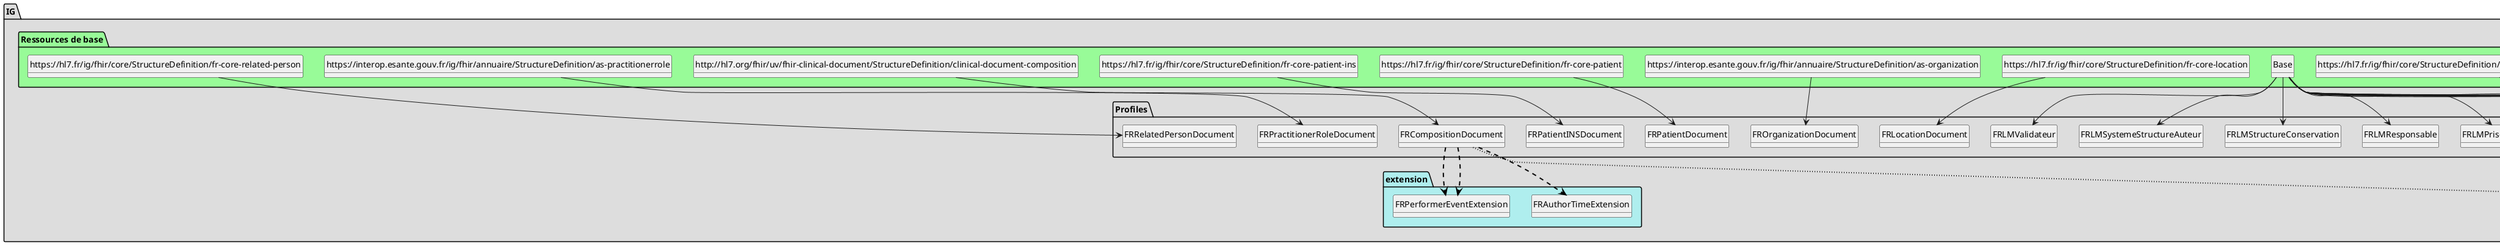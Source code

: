 @startuml
set namespaceSeparator ?
hide circle
hide class fields

package IG #DDDDDD{

     package Profiles #DDDDDD{

        class FRBundleDocument{

             Bundle.identifier => [1..None]
             Bundle.type => [None..None]
             Bundle.timestamp => [1..None]
             Bundle.entry => [7..None]
             Bundle.entry.fullUrl => [1..None]
             Bundle.entry:composition => [1..1]
             Bundle.entry:composition.resource => [None..None]
             Bundle.entry:patient => [1..1]
             Bundle.entry:patient.resource => [None..None]
             Bundle.entry:practitionerRole => [1..*]
             Bundle.entry:practitionerRole.resource => [None..None]
             Bundle.entry:practitioner => [1..*]
             Bundle.entry:practitioner.resource => [None..None]
             Bundle.entry:organization => [1..*]
             Bundle.entry:organization.resource => [None..None]
             Bundle.entry:device => [0..1]
             Bundle.entry:device.resource => [None..None]
             Bundle.entry:encounter => [1..*]
             Bundle.entry:encounter.resource => [None..None]
             Bundle.entry:location => [1..*]
             Bundle.entry:location.resource => [None..None]
             Bundle.entry:relatedPerson => [0..*]
             Bundle.entry:relatedPerson.resource => [None..None]
        } 

        class FRCDAAssignedAuthor{

             AssignedAuthor => [None..None]
             AssignedAuthor.nullFlavor => [None..0]
             AssignedAuthor.typeId.nullFlavor => [None..0]
             AssignedAuthor.typeId.assigningAuthorityName => [None..0]
             AssignedAuthor.typeId.displayable => [None..0]
             AssignedAuthor.id => [None..None]
             AssignedAuthor.id.nullFlavor => [None..0]
             AssignedAuthor.id.assigningAuthorityName => [None..0]
             AssignedAuthor.id.displayable => [None..0]
             AssignedAuthor.id.root => [1..None]
             AssignedAuthor.id.extension => [1..None]
             AssignedAuthor.sdtcIdentifiedBy => [None..0]
             AssignedAuthor.code => [None..None]
             AssignedAuthor.addr => [None..None]
             AssignedAuthor.telecom => [None..None]
             AssignedAuthor.assignedPerson => [None..None]
             AssignedAuthor.assignedAuthoringDevice => [None..None]
             AssignedAuthor.representedOrganization => [None..None]
        } 

        class FRCDAAssignedCustodian{

             AssignedCustodian => [None..None]
             AssignedCustodian.typeId.nullFlavor => [None..0]
             AssignedCustodian.typeId.assigningAuthorityName => [None..0]
             AssignedCustodian.typeId.displayable => [None..0]
             AssignedCustodian.representedCustodianOrganization => [None..None]
        } 

        class FRCDAAssignedEntity{

             AssignedEntity => [None..None]
             AssignedEntity.nullFlavor => [None..0]
             AssignedEntity.typeId.nullFlavor => [None..0]
             AssignedEntity.typeId.assigningAuthorityName => [None..0]
             AssignedEntity.typeId.displayable => [None..0]
             AssignedEntity.id => [None..1]
             AssignedEntity.id.nullFlavor => [None..0]
             AssignedEntity.id.assigningAuthorityName => [None..0]
             AssignedEntity.id.displayable => [None..0]
             AssignedEntity.id.root => [1..None]
             AssignedEntity.id.extension => [1..None]
             AssignedEntity.sdtcIdentifiedBy => [None..0]
             AssignedEntity.code => [None..None]
             AssignedEntity.code.nullFlavor => [None..0]
             AssignedEntity.code.codeSystemVersion => [None..0]
             AssignedEntity.code.sdtcValueSet => [None..0]
             AssignedEntity.code.sdtcValueSetVersion => [None..0]
             AssignedEntity.addr => [None..None]
             AssignedEntity.telecom => [None..None]
             AssignedEntity.assignedPerson => [None..None]
             AssignedEntity.representedOrganization => [None..None]
             AssignedEntity.sdtcPatient => [None..0]
        } 

        class FRCDAAssignedPerson{

             Person => [None..None]
             Person.nullFlavor => [None..0]
             Person.typeId.nullFlavor => [None..0]
             Person.typeId.assigningAuthorityName => [None..0]
             Person.typeId.displayable => [None..0]
             Person.determinerCode => [None..0]
             Person.name => [1..1]
             Person.sdtcDesc => [None..0]
             Person.sdtcAsPatientRelationship => [None..0]
        } 

        class FRCDAAssociatedEntity{

             AssociatedEntity => [None..None]
             AssociatedEntity.nullFlavor => [None..0]
             AssociatedEntity.typeId.nullFlavor => [None..0]
             AssociatedEntity.typeId.assigningAuthorityName => [None..0]
             AssociatedEntity.typeId.displayable => [None..0]
             AssociatedEntity.classCode => [None..None]
             AssociatedEntity.id => [None..None]
             AssociatedEntity.id.root => [None..None]
             AssociatedEntity.id.extension => [None..None]
             AssociatedEntity.sdtcIdentifiedBy => [None..0]
             AssociatedEntity.code => [None..None]
             AssociatedEntity.addr => [None..None]
             AssociatedEntity.telecom => [None..None]
             AssociatedEntity.associatedPerson => [None..None]
             AssociatedEntity.scopingOrganization => [None..None]
        } 

        class FRCDAAuthenticator{

             Authenticator => [None..None]
             Authenticator.nullFlavor => [None..0]
             Authenticator.typeId.nullFlavor => [None..0]
             Authenticator.typeId.assigningAuthorityName => [None..0]
             Authenticator.typeId.displayable => [None..0]
             Authenticator.time => [None..None]
             Authenticator.time.value => [None..None]
             Authenticator.signatureCode => [None..None]
             Authenticator.signatureCode.sdtcValueSet => [None..0]
             Authenticator.signatureCode.sdtcValueSetVersion => [None..0]
             Authenticator.sdtcSignatureText => [None..0]
             Authenticator.assignedEntity => [None..None]
        } 

        class FRCDAAuthor{

             Author => [None..None]
             Author.nullFlavor => [None..0]
             Author.typeId.nullFlavor => [None..0]
             Author.typeId.assigningAuthorityName => [None..0]
             Author.typeId.displayable => [None..0]
             Author.functionCode => [None..None]
             Author.functionCode.nullFlavor => [None..0]
             Author.functionCode.code => [1..None]
             Author.functionCode.codeSystem => [1..None]
             Author.functionCode.codeSystemVersion => [None..0]
             Author.functionCode.sdtcValueSet => [None..0]
             Author.functionCode.sdtcValueSetVersion => [None..0]
             Author.functionCode.originalText => [None..None]
             Author.time => [None..None]
             Author.time.value => [1..None]
             Author.assignedAuthor => [None..None]
        } 

        class FRCDAAuthoringDevice{

             AuthoringDevice.typeId.nullFlavor => [None..0]
             AuthoringDevice.typeId.assigningAuthorityName => [None..0]
             AuthoringDevice.typeId.displayable => [None..0]
             AuthoringDevice.determinerCode => [None..0]
             AuthoringDevice.manufacturerModelName => [1..None]
             AuthoringDevice.softwareName => [1..None]
        } 

        class FRCDAAuthorization{

             Authorization => [None..None]
             Authorization.typeId.nullFlavor => [None..0]
             Authorization.typeId.assigningAuthorityName => [None..0]
             Authorization.typeId.displayable => [None..0]
             Authorization.consent => [None..None]
             Authorization.consent.id => [None..None]
             Authorization.consent.code => [1..None]
             Authorization.consent.statusCode.code => [None..None]
             Authorization.consent.statusCode.sdtcValueSet => [None..0]
             Authorization.consent.statusCode.sdtcValueSetVersion => [None..0]
        } 

        class FRCDAClinicalDocument{

             ClinicalDocument => [None..None]
             ClinicalDocument.realmCode => [1..1]
             ClinicalDocument.typeId => [1..None]
             ClinicalDocument.templateId => [3..None]
             ClinicalDocument.id => [None..None]
             ClinicalDocument.code => [None..None]
             ClinicalDocument.title => [1..None]
             ClinicalDocument.effectiveTime => [None..None]
             ClinicalDocument.confidentialityCode => [None..None]
             ClinicalDocument.languageCode => [1..None]
             ClinicalDocument.setId => [1..None]
             ClinicalDocument.versionNumber => [1..None]
             ClinicalDocument.copyTime => [None..0]
             ClinicalDocument.recordTarget => [None..1]
             ClinicalDocument.author => [None..None]
             ClinicalDocument.dataEnterer => [None..None]
             ClinicalDocument.informant => [None..None]
             ClinicalDocument.custodian => [None..None]
             ClinicalDocument.informationRecipient => [None..None]
             ClinicalDocument.legalAuthenticator => [1..None]
             ClinicalDocument.authenticator => [None..None]
             ClinicalDocument.participant => [None..None]
             ClinicalDocument.inFulfillmentOf => [None..None]
             ClinicalDocument.documentationOf => [1..None]
             ClinicalDocument.relatedDocument => [None..1]
             ClinicalDocument.authorization => [None..None]
             ClinicalDocument.componentOf => [1..None]
        } 

        class FRCDAComponentOf{

             ComponentOf => [None..None]
             ComponentOf.nullFlavor => [None..0]
             ComponentOf.typeId.nullFlavor => [None..0]
             ComponentOf.typeId.assigningAuthorityName => [None..0]
             ComponentOf.typeId.displayable => [None..0]
             ComponentOf.encompassingEncounter => [None..None]
        } 

        class FRCDACustodian{

             Custodian.nullFlavor => [None..0]
             Custodian.typeId.nullFlavor => [None..0]
             Custodian.typeId.assigningAuthorityName => [None..0]
             Custodian.typeId.displayable => [None..0]
             Custodian.assignedCustodian => [None..None]
        } 

        class FRCDADataEnterer{

             DataEnterer.nullFlavor => [None..0]
             DataEnterer.typeId.nullFlavor => [None..0]
             DataEnterer.typeId.assigningAuthorityName => [None..0]
             DataEnterer.typeId.displayable => [None..0]
             DataEnterer.contextControlCode => [None..0]
             DataEnterer.time => [1..None]
             DataEnterer.time.value => [None..None]
             DataEnterer.assignedEntity => [None..None]
        } 

        class FRCDADocumentationOf{

             DocumentationOf.nullFlavor => [None..0]
             DocumentationOf.typeId.nullFlavor => [None..0]
             DocumentationOf.typeId.assigningAuthorityName => [None..0]
             DocumentationOf.typeId.displayable => [None..0]
             DocumentationOf.serviceEvent => [None..None]
        } 

        class FRCDAEncompassingEncounter{

             EncompassingEncounter.typeId.nullFlavor => [None..0]
             EncompassingEncounter.typeId.assigningAuthorityName => [None..0]
             EncompassingEncounter.typeId.displayable => [None..0]
             EncompassingEncounter.id => [None..None]
             EncompassingEncounter.code => [None..None]
             EncompassingEncounter.code.nullFlavor => [None..0]
             EncompassingEncounter.code.codeSystem => [1..None]
             EncompassingEncounter.code.codeSystemVersion => [None..0]
             EncompassingEncounter.code.displayName => [1..None]
             EncompassingEncounter.code.sdtcValueSet => [None..0]
             EncompassingEncounter.code.sdtcValueSetVersion => [None..0]
             EncompassingEncounter.effectiveTime => [None..None]
             EncompassingEncounter.sdtcAdmissionReferralSourceCode => [None..0]
             EncompassingEncounter.dischargeDispositionCode => [None..None]
             EncompassingEncounter.responsibleParty => [None..None]
             EncompassingEncounter.responsibleParty.nullFlavor => [None..0]
             EncompassingEncounter.responsibleParty.typeId.nullFlavor => [None..0]
             EncompassingEncounter.responsibleParty.typeId.assigningAuthorityName => [None..0]
             EncompassingEncounter.responsibleParty.typeId.displayable => [None..0]
             EncompassingEncounter.encounterParticipant => [None..None]
             EncompassingEncounter.location => [1..None]
             EncompassingEncounter.location.nullFlavor => [None..0]
             EncompassingEncounter.location.typeId.nullFlavor => [None..0]
             EncompassingEncounter.location.typeId.assigningAuthorityName => [None..0]
             EncompassingEncounter.location.typeId.displayable => [None..0]
             EncompassingEncounter.location.typeCode => [None..0]
             EncompassingEncounter.location.healthCareFacility => [None..None]
        } 

        class FRCDAEncounterParticipant{

             EncounterParticipant.typeId.nullFlavor => [None..0]
             EncounterParticipant.typeId.assigningAuthorityName => [None..0]
             EncounterParticipant.typeId.displayable => [None..0]
             EncounterParticipant.typeCode => [None..None]
             EncounterParticipant.time => [None..None]
             EncounterParticipant.assignedEntity => [1..None]
        } 

        class FRCDAHealthCareFacility{

             HealthCareFacility.nullFlavor => [None..0]
             HealthCareFacility.typeId.nullFlavor => [None..0]
             HealthCareFacility.typeId.assigningAuthorityName => [None..0]
             HealthCareFacility.typeId.displayable => [None..0]
             HealthCareFacility.id => [None..0]
             HealthCareFacility.sdtcIdentifiedBy => [None..0]
             HealthCareFacility.code => [1..None]
             HealthCareFacility.code.nullFlavor => [None..0]
             HealthCareFacility.code.code => [1..None]
             HealthCareFacility.code.codeSystem => [1..None]
             HealthCareFacility.code.codeSystemVersion => [None..0]
             HealthCareFacility.code.displayName => [1..None]
             HealthCareFacility.code.sdtcValueSet => [None..0]
             HealthCareFacility.code.sdtcValueSetVersion => [None..0]
             HealthCareFacility.code.translation => [None..1]
             HealthCareFacility.code.translation.nullFlavor => [None..0]
             HealthCareFacility.code.translation.code => [1..None]
             HealthCareFacility.code.translation.codeSystem => [1..None]
             HealthCareFacility.code.translation.codeSystemVersion => [None..0]
             HealthCareFacility.code.translation.displayName => [1..None]
             HealthCareFacility.code.translation.sdtcValueSet => [None..0]
             HealthCareFacility.code.translation.sdtcValueSetVersion => [None..0]
             HealthCareFacility.location => [None..None]
        } 

        class FRCDAInFulfillmentOf{

             InFulfillmentOf.typeId.nullFlavor => [None..0]
             InFulfillmentOf.typeId.assigningAuthorityName => [None..0]
             InFulfillmentOf.typeId.displayable => [None..0]
             InFulfillmentOf.order => [None..None]
        } 

        class FRCDAInformant{

             Informant.nullFlavor => [None..0]
             Informant.typeId.nullFlavor => [None..0]
             Informant.typeId.assigningAuthorityName => [None..0]
             Informant.typeId.displayable => [None..0]
             Informant.contextControlCode => [None..0]
             Informant.assignedEntity => [None..None]
             Informant.relatedEntity => [None..None]
        } 

        class FRCDAInformationRecipient{

             InformationRecipient.nullFlavor => [None..0]
             InformationRecipient.typeId.nullFlavor => [None..0]
             InformationRecipient.typeId.assigningAuthorityName => [None..0]
             InformationRecipient.typeId.displayable => [None..0]
             InformationRecipient.intendedRecipient => [None..None]
        } 

        class FRCDAIntendedRecipient{

             IntendedRecipient.typeId.nullFlavor => [None..0]
             IntendedRecipient.typeId.assigningAuthorityName => [None..0]
             IntendedRecipient.typeId.displayable => [None..0]
             IntendedRecipient.id => [None..None]
             IntendedRecipient.id.assigningAuthorityName => [None..0]
             IntendedRecipient.id.displayable => [None..0]
             IntendedRecipient.id.root => [1..None]
             IntendedRecipient.id.extension => [1..None]
             IntendedRecipient.addr => [None..None]
             IntendedRecipient.telecom => [None..None]
             IntendedRecipient.informationRecipient => [None..None]
             IntendedRecipient.receivedOrganization => [None..None]
             IntendedRecipient.receivedOrganization.id.assigningAuthorityName => [None..0]
             IntendedRecipient.receivedOrganization.id.displayable => [None..0]
             IntendedRecipient.receivedOrganization.id.root => [None..None]
        } 

        class FRCDALegalAuthenticator{

             LegalAuthenticator.nullFlavor => [None..0]
             LegalAuthenticator.typeId.nullFlavor => [None..0]
             LegalAuthenticator.typeId.assigningAuthorityName => [None..0]
             LegalAuthenticator.typeId.displayable => [None..0]
             LegalAuthenticator.contextControlCode => [None..0]
             LegalAuthenticator.time => [None..None]
             LegalAuthenticator.time.value => [None..None]
             LegalAuthenticator.signatureCode => [None..None]
             LegalAuthenticator.signatureCode.sdtcValueSet => [None..0]
             LegalAuthenticator.signatureCode.sdtcValueSetVersion => [None..0]
             LegalAuthenticator.sdtcSignatureText => [None..0]
             LegalAuthenticator.assignedEntity => [None..None]
             LegalAuthenticator.assignedEntity.code => [None..None]
        } 

        class FRCDAName{

             PN.nullFlavor => [None..0]
             PN.use => [None..0]
             PN.item.delimiter => [None..0]
             PN.item.family => [None..None]
             PN.item.given => [None..1]
             PN.item.prefix => [None..1]
             PN.item.suffix => [None..1]
             PN.item.xmlText => [None..0]
             PN.validTime => [None..0]
        } 

        class FRCDAOrder{

             Order.nullFlavor => [None..0]
             Order.typeId.nullFlavor => [None..0]
             Order.typeId.assigningAuthorityName => [None..0]
             Order.typeId.displayable => [None..0]
             Order.id => [None..None]
             Order.id.nullFlavor => [None..0]
             Order.id.assigningAuthorityName => [None..0]
             Order.id.displayable => [None..0]
             Order.id.root => [1..None]
             Order.id.extension => [None..None]
             Order.code => [None..0]
             Order.priorityCode => [None..0]
        } 

        class FRCDAParentDocument{

             ParentDocument.nullFlavor => [None..0]
             ParentDocument.id => [None..1]
             ParentDocument.id.nullFlavor => [None..0]
             ParentDocument.id.assigningAuthorityName => [None..0]
             ParentDocument.id.displayable => [None..0]
             ParentDocument.id.root => [1..None]
             ParentDocument.id.extension => [None..None]
        } 

        class FRCDAParticipant{

             Participant1.typeId.nullFlavor => [None..0]
             Participant1.typeId.assigningAuthorityName => [None..0]
             Participant1.typeId.displayable => [None..0]
             Participant1.typeCode => [None..None]
             Participant1.contextControlCode => [None..0]
             Participant1.functionCode => [None..None]
             Participant1.functionCode.nullFlavor => [None..0]
             Participant1.functionCode.code => [1..None]
             Participant1.functionCode.codeSystem => [1..None]
             Participant1.functionCode.codeSystemVersion => [None..0]
             Participant1.functionCode.sdtcValueSet => [None..0]
             Participant1.functionCode.sdtcValueSetVersion => [None..0]
             Participant1.functionCode.originalText => [None..None]
             Participant1.time => [1..None]
             Participant1.time.operator => [None..0]
             Participant1.time.low => [None..None]
             Participant1.time.center => [None..0]
             Participant1.time.width => [None..0]
             Participant1.time.high => [None..None]
             Participant1.associatedEntity => [None..None]
        } 

        class FRCDAPatientRole{

             PatientRole.nullFlavor => [None..0]
             PatientRole.realmCode => [None..0]
             PatientRole.typeId => [None..0]
             PatientRole.templateId => [None..0]
             PatientRole.id => [None..None]
             PatientRole.id.nullFlavor => [None..0]
             PatientRole.id.assigningAuthorityName => [None..0]
             PatientRole.id.displayable => [None..0]
             PatientRole.id.root => [1..None]
             PatientRole.id.extension => [None..None]
             PatientRole.sdtcIdentifiedBy => [None..0]
             PatientRole.addr => [None..None]
             PatientRole.telecom => [None..None]
             PatientRole.patient => [1..None]
             PatientRole.providerOrganization => [None..0]
        } 

        class FRCDAPatient{

             Patient.nullFlavor => [None..0]
             Patient.typeId.nullFlavor => [None..0]
             Patient.typeId.assigningAuthorityName => [None..0]
             Patient.typeId.displayable => [None..0]
             Patient.determinerCode => [None..0]
             Patient.name => [1..1]
             Patient.name.nullFlavor => [None..0]
             Patient.administrativeGenderCode => [1..None]
             Patient.birthTime => [1..None]
             Patient.sdtcDeceasedInd => [None..None]
             Patient.sdtcDeceasedTime => [None..None]
             Patient.sdtcMultipleBirthInd => [None..None]
             Patient.sdtcMultipleBirthOrderNumber => [None..None]
             Patient.maritalStatusCode => [None..0]
             Patient.religiousAffiliationCode => [None..0]
             Patient.raceCode => [None..0]
             Patient.sdtcRaceCode => [None..0]
             Patient.ethnicGroupCode => [None..0]
             Patient.sdtcEthnicGroupCode => [None..0]
             Patient.guardian => [None..None]
             Patient.birthplace => [None..None]
             Patient.languageCommunication => [None..0]
        } 

        class FRCDAPerformer{

             Performer1.typeId.nullFlavor => [None..0]
             Performer1.typeId.assigningAuthorityName => [None..0]
             Performer1.typeId.displayable => [None..0]
             Performer1.typeCode => [None..None]
             Performer1.functionCode => [None..None]
             Performer1.time => [None..None]
             Performer1.assignedEntity => [None..None]
             Performer1.assignedEntity.code => [None..None]
        } 

        class FRCDARecordTarget{

             RecordTarget.nullFlavor => [None..0]
             RecordTarget.typeId.nullFlavor => [None..0]
             RecordTarget.typeId.assigningAuthorityName => [None..0]
             RecordTarget.typeId.displayable => [None..0]
             RecordTarget.contextControlCode => [None..0]
             RecordTarget.patientRole => [None..None]
        } 

        class FRCDARelatedDocument{

             RelatedDocument.typeId.nullFlavor => [None..0]
             RelatedDocument.typeId.assigningAuthorityName => [None..0]
             RelatedDocument.typeId.displayable => [None..0]
             RelatedDocument.typeCode => [None..None]
             RelatedDocument.parentDocument => [None..None]
        } 

        class FRCDARelatedEntity{

             RelatedEntity.nullFlavor => [None..0]
             RelatedEntity.typeId.nullFlavor => [None..0]
             RelatedEntity.typeId.assigningAuthorityName => [None..0]
             RelatedEntity.typeId.displayable => [None..0]
             RelatedEntity.classCode => [None..None]
             RelatedEntity.code => [None..None]
             RelatedEntity.code.nullFlavor => [None..0]
             RelatedEntity.code.code => [1..None]
             RelatedEntity.code.codeSystem => [1..None]
             RelatedEntity.code.codeSystemVersion => [None..0]
             RelatedEntity.code.displayName => [1..None]
             RelatedEntity.code.sdtcValueSet => [None..0]
             RelatedEntity.code.sdtcValueSetVersion => [None..0]
             RelatedEntity.addr => [None..None]
             RelatedEntity.telecom => [1..None]
             RelatedEntity.relatedPerson => [1..None]
        } 

        class FRCDARepresentedCustodianOrganization{

             CustodianOrganization.typeId.nullFlavor => [None..0]
             CustodianOrganization.typeId.assigningAuthorityName => [None..0]
             CustodianOrganization.typeId.displayable => [None..0]
             CustodianOrganization.determinerCode => [None..0]
             CustodianOrganization.id => [None..1]
             CustodianOrganization.id.root => [None..None]
             CustodianOrganization.id.extension => [None..None]
             CustodianOrganization.name => [None..None]
             CustodianOrganization.telecom => [None..None]
             CustodianOrganization.sdtcTelecom => [None..0]
             CustodianOrganization.addr => [None..None]
        } 

        class FRCDARepresentedOrganization{

             Organization.typeId.nullFlavor => [None..0]
             Organization.typeId.assigningAuthorityName => [None..0]
             Organization.typeId.displayable => [None..0]
             Organization.determinerCode => [None..0]
             Organization.id => [None..None]
             Organization.name => [None..None]
             Organization.telecom => [None..None]
             Organization.addr => [None..None]
             Organization.standardIndustryClassCode => [None..None]
             Organization.standardIndustryClassCode.nullFlavor => [None..0]
             Organization.standardIndustryClassCode.code => [None..None]
        } 

        class FRCDAServiceEvent{

             ServiceEvent.nullFlavor => [None..0]
             ServiceEvent.typeId.nullFlavor => [None..0]
             ServiceEvent.typeId.assigningAuthorityName => [None..0]
             ServiceEvent.typeId.displayable => [None..0]
             ServiceEvent.id => [None..None]
             ServiceEvent.code => [None..None]
             ServiceEvent.code.nullFlavor => [None..0]
             ServiceEvent.code.code => [1..None]
             ServiceEvent.code.codeSystem => [1..None]
             ServiceEvent.code.codeSystemVersion => [None..0]
             ServiceEvent.code.displayName => [1..None]
             ServiceEvent.code.sdtcValueSet => [None..0]
             ServiceEvent.code.sdtcValueSetVersion => [None..0]
             ServiceEvent.code.translation => [None..None]
             ServiceEvent.code.translation.nullFlavor => [None..0]
             ServiceEvent.code.translation.codeSystemVersion => [None..0]
             ServiceEvent.code.translation.sdtcValueSet => [None..0]
             ServiceEvent.code.translation.sdtcValueSetVersion => [None..0]
             ServiceEvent.code.translation.qualifier => [None..None]
             ServiceEvent.effectiveTime => [None..None]
             ServiceEvent.effectiveTime.nullFlavor => [None..0]
             ServiceEvent.effectiveTime.operator => [None..0]
             ServiceEvent.effectiveTime.low => [1..None]
             ServiceEvent.effectiveTime.center => [None..0]
             ServiceEvent.effectiveTime.width => [None..0]
             ServiceEvent.effectiveTime.high => [None..None]
             ServiceEvent.performer => [None..1]
             ServiceEvent.performer.nullFlavor => [None..0]
             ServiceEvent.performer.typeCode => [None..None]
        } 

        class FRCompositionDocument{

             Composition.meta.profile => [None..None]
             Composition.meta.profile:canonical => [0..1]
             Composition.language => [1..None]
             Composition.extension => [1..None]
             Composition.extension:R5-Composition-version => <&plus>[1..None]
             Composition.extension:data-enterer => <&plus>[None..None]
             Composition.extension:data-enterer.extension => <&plus>[3..None]
             Composition.extension:data-enterer.extension:type => <&plus>[None..1]
             Composition.extension:data-enterer.extension:time => <&plus>[1..None]
             Composition.extension:data-enterer.extension:party => <&plus>[None..None]
             Composition.extension:data-enterer.extension:party.value[x] => <&plus>[None..None]
             Composition.extension:informant => <&plus>[None..None]
             Composition.extension:informant.extension:type => <&plus>[None..1]
             Composition.extension:informant.extension:party => <&plus>[None..None]
             Composition.extension:informant.extension:party.value[x] => <&plus>[None..None]
             Composition.extension:information-recipient => <&plus>[None..None]
             Composition.extension:information-recipient.extension:type => <&plus>[None..1]
             Composition.extension:information-recipient.extension:type.value[x] => <&plus>[None..None]
             Composition.extension:information-recipient.extension:party => <&plus>[None..None]
             Composition.extension:information-recipient.extension:party.value[x] => <&plus>[None..None]
             Composition.extension:participant => <&plus>[None..None]
             Composition.extension:participant.extension => <&plus>[3..None]
             Composition.extension:participant.extension:type => <&plus>[None..1]
             Composition.extension:participant.extension:type.value[x] => <&plus>[None..None]
             Composition.extension:participant.extension:function => <&plus>[None..1]
             Composition.extension:participant.extension:function.value[x] => <&plus>[None..None]
             Composition.extension:participant.extension:time => <&plus>[1..None]
             Composition.extension:participant.extension:party => <&plus>[None..None]
             Composition.extension:participant.extension:party.value[x] => <&plus>[None..None]
             Composition.extension:basedOn => <&plus>[None..None]
             Composition.extension:basedOn.value[x] => <&plus>[None..None]
             Composition.identifier => [1..None]
             Composition.status => [None..None]
             Composition.type => [None..None]
             Composition.subject => [None..None]
             Composition.subject.reference => [1..None]
             Composition.encounter => [1..None]
             Composition.date => [None..None]
             Composition.author => [None..None]
             Composition.author.extension => [1..None]
             Composition.author.extension:time => <&plus>[1..1]
             Composition.title => [None..None]
             Composition.confidentiality => [1..None]
             Composition.attester => [1..None]
             Composition.attester:legal_attester => [1..None]
             Composition.attester:legal_attester.time => [1..None]
             Composition.attester:legal_attester.party => [1..None]
             Composition.attester:professional_attester => [None..None]
             Composition.attester:professional_attester.time => [1..None]
             Composition.attester:professional_attester.party => [1..None]
             Composition.custodian => [1..None]
             Composition.relatesTo => [1..None]
             Composition.relatesTo.target[x] => [None..None]
             Composition.relatesTo.target[x]:targetIdentifier => [None..None]
             Composition.relatesTo.target[x]:targetIdentifier.type => [1..None]
             Composition.relatesTo.target[x]:targetIdentifier.system => [1..None]
             Composition.relatesTo.target[x]:targetIdentifier.value => [1..None]
             Composition.relatesTo:replaced_document => [None..1]
             Composition.relatesTo:replaced_document.target[x]:targetIdentifier => [None..None]
             Composition.relatesTo:replaced_document.target[x]:targetIdentifier.type => [1..None]
             Composition.relatesTo:appended_document => [None..None]
             Composition.relatesTo:appended_document.target[x]:targetIdentifier => [None..None]
             Composition.relatesTo:appended_document.target[x]:targetIdentifier.type => [1..None]
             Composition.relatesTo:appended_document.target[x]:targetIdentifier.system => [1..None]
             Composition.relatesTo:appended_document.target[x]:targetIdentifier.value => [1..None]
             Composition.relatesTo:transformed_document => [0..1]
             Composition.relatesTo:transformed_document.code => [None..None]
             Composition.event => [1..None]
             Composition.event.extension => [None..None]
             Composition.event.extension:performer => <&plus>[0..1]
             Composition.event.period => [None..None]
             Composition.event.detail => [None..1]
             Composition.event:principalEvent => [1..1]
             Composition.event:principalEvent.extension => [1..None]
             Composition.event:principalEvent.extension:performer => <&plus>[1..1]
             Composition.event:principalEvent.period => [1..None]
             Composition.section => [None..None]
        } 

        class FRDeviceAuteurDocument{

             Device.identifier => [1..None]
             Device.deviceName.name => [None..None]
             Device.deviceName.type => [None..None]
             Device.type => [None..None]
             Device.owner => [1..None]
        } 

        class FREncounterDocument{

             Encounter.type => [None..None]
             Encounter.participant => [None..None]
             Encounter.participant:responsibleParty => [0..1]
             Encounter.participant:responsibleParty.type => [None..None]
             Encounter.participant:responsibleParty.type.coding.system => [None..None]
             Encounter.participant:responsibleParty.type.coding.code => [None..None]
             Encounter.participant:responsibleParty.individual => [1..None]
             Encounter.participant:encounterParticipant => [0..*]
             Encounter.participant:encounterParticipant.type => [None..None]
             Encounter.participant:encounterParticipant.individual => [1..None]
             Encounter.period => [None..None]
             Encounter.hospitalization.dischargeDisposition => [None..None]
             Encounter.hospitalization.dischargeDisposition.coding.system => [None..None]
             Encounter.location => [1..1]
             Encounter.location.location => [None..None]
        } 

        class FRHumanNameDocument{

             HumanName.family => [1..None]
             HumanName.prefix => [None..None]
             HumanName.suffix => [None..None]
        } 

        class FRLMAuteur{

             fr-lm-auteur => [1..None]
             fr-lm-auteur.roleFonctionnel => [0..1]
             fr-lm-auteur.horodatageParticipation => [1..1]
             fr-lm-auteur.auteur[x] => [1..1]
        } 

        class FRLMConsentement{

             fr-lm-consentement => [None..None]
             fr-lm-consentement.identifiantConsentement => [0..*]
             fr-lm-consentement.typeConsentement => [1..1]
             fr-lm-consentement.statutConsentement => [1..1]
        } 

        class FRLMDestinatairePrevu{

             fr-lm-destinataire-prevu-document => [None..None]
             fr-lm-destinataire-prevu-document.destinataire => [0..*]
        } 

        class FRLMDocumentDeReference{

             fr-lm-document-reference => [None..1]
             fr-lm-document-reference.typeReference => [1..1]
             fr-lm-document-reference.identifiantUniqueDocument => [1..1]
        } 

        class FRLMEnteteDocument{

             fr-lm-entete-document => [1..1]
             fr-lm-entete-document.identifiantUniqueDocument => [1..1]
             fr-lm-entete-document.modeleDocument => [1..1]
             fr-lm-entete-document.typeDocument => [1..1]
             fr-lm-entete-document.titreDocument => [1..1]
             fr-lm-entete-document.dateDeCreationDocument => [1..1]
             fr-lm-entete-document.niveauConfidentialiteDocument => [1..1]
             fr-lm-entete-document.languePrincipaleDocument => [1..1]
             fr-lm-entete-document.identifiantLotDeVersionsDocument => [1..1]
             fr-lm-entete-document.versionDocument => [1..1]
             fr-lm-entete-document.statutDocument => [1..1]
             fr-lm-entete-document.patient => [1..1]
             fr-lm-entete-document.auteur => [1..*]
             fr-lm-entete-document.operateurSaisie => [0..1]
             fr-lm-entete-document.informateur => [0..*]
             fr-lm-entete-document.structureConservation => [1..1]
             fr-lm-entete-document.destinataire => [0..*]
             fr-lm-entete-document.responsable => [1..1]
             fr-lm-entete-document.validateur => [0..*]
             fr-lm-entete-document.participant => [0..*]
             fr-lm-entete-document.prescription => [0..*]
             fr-lm-entete-document.evenement => [1..*]
             fr-lm-entete-document.documentDeReference => [0..1]
             fr-lm-entete-document.consentementAssocie => [0..*]
             fr-lm-entete-document.priseEncharge => [1..1]
        } 

        class FRLMEvenement{

             fr-lm-evenement => [1..None]
             fr-lm-evenement.identifiantEvenement => [0..*]
             fr-lm-evenement.codeEvenement => [0..1]
             fr-lm-evenement.codeEvenement.id => [None..0]
             fr-lm-evenement.codeEvenement.extension => [None..0]
             fr-lm-evenement.codeEvenement.translation => [0..*]
             fr-lm-evenement.dateHeureEvenement => [0..1]
             fr-lm-evenement.executantEvenement => [0..1]
             fr-lm-evenement.executantEvenement.roleFonctionnel => [0..1]
             fr-lm-evenement.executantEvenement.dateHeureParticipation => [0..1]
             fr-lm-evenement.executantEvenement.executant => [1..1]
        } 

        class FRLMInformateur{

             fr-lm-informateur => [None..None]
             fr-lm-informateur.informateur => [1..1]
        } 

        class FRLMOperateurSaisie{

             fr-lm-operateur-saisie => [None..1]
             fr-lm-operateur-saisie.dateSaisie => [1..1]
             fr-lm-operateur-saisie.operateurSaisie => [1..1]
        } 

        class FRLMParticipant{

             fr-lm-participant => [None..None]
             fr-lm-participant.typeParticipation => [1..1]
             fr-lm-participant.roleFonctionnel => [0..1]
             fr-lm-participant.dateDebutEtOuFinParticipation => [1..1]
             fr-lm-participant.participant => [1..1]
        } 

        class FRLMPatientUsager{

             fr-lm-patient-usager => [1..1]
             fr-lm-patient-usager.identifiantPatient => [1..*]
             fr-lm-patient-usager.adresse => [0..*]
             fr-lm-patient-usager.coordonneesTelecom => [0..*]
             fr-lm-patient-usager.personnePhysique => [1..1]
             fr-lm-patient-usager.personnePhysique.nomsPrenomsPatient => [1..1]
             fr-lm-patient-usager.personnePhysique.nomsPrenomsPatient.nom => [1..*]
             fr-lm-patient-usager.personnePhysique.nomsPrenomsPatient.nom.nomNaissance => [0..1]
             fr-lm-patient-usager.personnePhysique.nomsPrenomsPatient.nom.nomUtilise => [0..1]
             fr-lm-patient-usager.personnePhysique.nomsPrenomsPatient.prenom => [1..*]
             fr-lm-patient-usager.personnePhysique.nomsPrenomsPatient.prenom.listePrenoms => [0..1]
             fr-lm-patient-usager.personnePhysique.nomsPrenomsPatient.prenom.premierPrenom => [0..1]
             fr-lm-patient-usager.personnePhysique.nomsPrenomsPatient.prenom.prenomUtilise => [0..1]
             fr-lm-patient-usager.personnePhysique.sexe => [1..1]
             fr-lm-patient-usager.personnePhysique.dateNaissance => [1..1]
             fr-lm-patient-usager.personnePhysique.indicateurDeces => [0..1]
             fr-lm-patient-usager.personnePhysique.dateDeces => [0..1]
             fr-lm-patient-usager.personnePhysique.grossesseMultiple => [0..1]
             fr-lm-patient-usager.personnePhysique.numeroOrdreNaissance => [0..1]
             fr-lm-patient-usager.personnePhysique.representantPatient => [0..*]
             fr-lm-patient-usager.personnePhysique.representantPatient.adresse => [0..*]
             fr-lm-patient-usager.personnePhysique.representantPatient.coordonneesTelecom => [0..*]
             fr-lm-patient-usager.personnePhysique.representantPatient.personneRepresentantPatient => [0..1]
             fr-lm-patient-usager.personnePhysique.representantPatient.personneRepresentantPatient.nomsPrenomsRepresentantPatient => [1..1]
             fr-lm-patient-usager.personnePhysique.representantPatient.personneRepresentantPatient.nomsPrenomsRepresentantPatient.nom => [1..3]
             fr-lm-patient-usager.personnePhysique.representantPatient.personneRepresentantPatient.nomsPrenomsRepresentantPatient.prenom => [0..*]
             fr-lm-patient-usager.personnePhysique.representantPatient.structureRepresentantPatient => [0..1]
             fr-lm-patient-usager.personnePhysique.representantPatient.structureRepresentantPatient.identifiant => [0..1]
             fr-lm-patient-usager.personnePhysique.representantPatient.structureRepresentantPatient.nom => [0..1]
             fr-lm-patient-usager.personnePhysique.lieuNaissance => [0..1]
             fr-lm-patient-usager.personnePhysique.lieuNaissance.nomLieuNaissance => [0..1]
             fr-lm-patient-usager.personnePhysique.lieuNaissance.adresseLieuNaissance => [0..1]
             fr-lm-patient-usager.personnePhysique.lieuNaissance.adresseLieuNaissance.codeOfficielGeographiqueLieuNaissance => [0..1]
        } 

        class FRLMPersonneStructureAuteur{

             fr-lm-personne-structure-auteur => [None..None]
             fr-lm-personne-structure-auteur.personne => [0..1]
             fr-lm-personne-structure-auteur.personne.identifiantPersonne => [1..*]
             fr-lm-personne-structure-auteur.personne.professionRole => [0..1]
             fr-lm-personne-structure-auteur.personne.adresse => [0..*]
             fr-lm-personne-structure-auteur.personne.coordonneesTelecom => [0..*]
             fr-lm-personne-structure-auteur.personne.IdentitePersonne => [1..1]
             fr-lm-personne-structure-auteur.personne.IdentitePersonne.nomPersonne => [1..*]
             fr-lm-personne-structure-auteur.personne.IdentitePersonne.prenomPersonne => [0..*]
             fr-lm-personne-structure-auteur.personne.IdentitePersonne.civilite => [0..1]
             fr-lm-personne-structure-auteur.personne.IdentitePersonne.titre => [0..1]
             fr-lm-personne-structure-auteur.structure => [0..1]
             fr-lm-personne-structure-auteur.structure.identifiantStructure => [0..1]
             fr-lm-personne-structure-auteur.structure.nomStructure => [0..1]
             fr-lm-personne-structure-auteur.structure.adresse => [0..*]
             fr-lm-personne-structure-auteur.structure.coordonneesTelecom => [0..*]
             fr-lm-personne-structure-auteur.structure.secteurActivite => [0..1]
        } 

        class FRLMPersonneStructure{

             fr-lm-personne-structure => [None..None]
             fr-lm-personne-structure.personne => [0..1]
             fr-lm-personne-structure.personne.identifiantPersonne => [0..1]
             fr-lm-personne-structure.personne.professionRole => [0..1]
             fr-lm-personne-structure.personne.lien => [0..1]
             fr-lm-personne-structure.personne.adresse => [0..*]
             fr-lm-personne-structure.personne.coordonneesTelecom => [0..*]
             fr-lm-personne-structure.personne.IdentitePersonne => [0..1]
             fr-lm-personne-structure.personne.IdentitePersonne.nomPersonne => [1..*]
             fr-lm-personne-structure.personne.IdentitePersonne.prenomPersonne => [0..*]
             fr-lm-personne-structure.personne.IdentitePersonne.civilite => [0..1]
             fr-lm-personne-structure.personne.IdentitePersonne.titre => [0..1]
             fr-lm-personne-structure.structure => [0..1]
             fr-lm-personne-structure.structure.identifiantStructure => [0..1]
             fr-lm-personne-structure.structure.nomStructure => [0..1]
             fr-lm-personne-structure.structure.adresse => [0..*]
             fr-lm-personne-structure.structure.coordonneesTelecom => [0..*]
             fr-lm-personne-structure.structure.cadreExercice => [0..1]
        } 

        class FRLMPrescription{

             fr-lm-prescription => [None..None]
             fr-lm-prescription.identifiantPrescription => [1..1]
             fr-lm-prescription.accessionNumber => [0..1]
        } 

        class FRLMPriseEncharge{

             fr-lm-prise-en-charge => [1..1]
             fr-lm-prise-en-charge.identifiantPriseEnCharge => [0..*]
             fr-lm-prise-en-charge.typePriseEnCharge => [0..1]
             fr-lm-prise-en-charge.dateDebutFinPriseEnCharge => [1..1]
             fr-lm-prise-en-charge.typeSortie => [0..1]
             fr-lm-prise-en-charge.responsablePriseEnCharge => [0..1]
             fr-lm-prise-en-charge.personneImpliqueePriseEnCharge => [0..*]
             fr-lm-prise-en-charge.personneImpliqueePriseEnCharge.typeParticipation => [1..1]
             fr-lm-prise-en-charge.personneImpliqueePriseEnCharge.dateDebutFinParticipation => [0..1]
             fr-lm-prise-en-charge.personneImpliqueePriseEnCharge.professionnelImplique => [1..1]
             fr-lm-prise-en-charge.lieuPriseEnCharge => [1..1]
             fr-lm-prise-en-charge.lieuPriseEnCharge.structure => [0..1]
             fr-lm-prise-en-charge.lieuPriseEnCharge.structure.identifiantStructure => [0..1]
             fr-lm-prise-en-charge.lieuPriseEnCharge.structure.nomStructure => [0..1]
             fr-lm-prise-en-charge.lieuPriseEnCharge.structure.adresse => [0..1]
             fr-lm-prise-en-charge.lieuPriseEnCharge.structure.coordonneesTelecom => [0..*]
             fr-lm-prise-en-charge.lieuPriseEnCharge.structure.secteurActivite => [1..1]
             fr-lm-prise-en-charge.lieuPriseEnCharge.structure.secteurActivite.categorieEtablissement => [0..1]
             fr-lm-prise-en-charge.lieuPriseEnCharge.structure.typeStructure => [0..1]
        } 

        class FRLMResponsable{

             fr-lm-responsable => [1..1]
             fr-lm-responsable.dateHeurePriseResponsabilite => [1..1]
             fr-lm-responsable.responsable => [1..1]
        } 

        class FRLMStructureConservation{

             fr-lm-structure-conservation => [1..1]
             fr-lm-structure-conservation.structure => [1..1]
             fr-lm-structure-conservation.structure.identifiantStructure => [1..1]
             fr-lm-structure-conservation.structure.nomStructure => [0..1]
             fr-lm-structure-conservation.structure.coordonneesTelecom => [0..1]
             fr-lm-structure-conservation.structure.adresse => [0..1]
        } 

        class FRLMSystemeStructureAuteur{

             fr-lm-systeme-structure-auteur => [None..None]
             fr-lm-systeme-structure-auteur.systeme => [1..1]
             fr-lm-systeme-structure-auteur.systeme.identifiantSysteme => [1..*]
             fr-lm-systeme-structure-auteur.systeme.typeSysteme => [1..1]
             fr-lm-systeme-structure-auteur.systeme.nomModeleSysteme => [1..1]
             fr-lm-systeme-structure-auteur.systeme.nomSysteme => [1..1]
             fr-lm-systeme-structure-auteur.structure => [1..1]
             fr-lm-systeme-structure-auteur.structure.identifiantStructure => [1..1]
             fr-lm-systeme-structure-auteur.structure.nomStructure => [1..1]
             fr-lm-systeme-structure-auteur.structure.adresse => [0..*]
             fr-lm-systeme-structure-auteur.structure.coordonneesTelecom => [0..*]
             fr-lm-systeme-structure-auteur.structure.secteurActivite => [0..1]
        } 

        class FRLMValidateur{

             fr-lm-validateur => [None..None]
             fr-lm-validateur.dateHeureAttestationValidite => [1..1]
             fr-lm-validateur.validateur => [1..1]
        } 

        class FRLocationDocument{

             Location.name => [None..None]
             Location.type => [None..None]
             Location.type.coding => [1..None]
             Location.type.coding:secteurActivite => [1..1]
             Location.type.coding:secteurActivite.code => [None..None]
             Location.type.coding:categorieEtablissement => [0..1]
             Location.type.coding:categorieEtablissement.code => [None..None]
             Location.address => [None..None]
        } 

        class FROrganizationDocument{

             Organization.identifier => [None..None]
             Organization.type:standardIndustryClassCode => [0..1]
        } 

        class FRPatientDocument{

             Patient => [None..None]
        } 

        class FRPatientINSDocument{

             Patient.contact.relationship:Role => [None..None]
             Patient.contact.relationship:RelationType => [None..None]
             Patient.contact.name => [1..None]
             Patient.generalPractitioner => [None..None]
        } 

        class FRPractitionerDocument{

             Practitioner.identifier => [1..None]
             Practitioner.name => [1..1]
             Practitioner.name.family => [1..None]
             Practitioner.name.given => [None..1]
             Practitioner.qualification:savoirFaire => [None..None]
             Practitioner.qualification:role => [0..1]
             Practitioner.qualification:role.code.coding => [None..None]
        } 

        class FRPractitionerRoleDocument{

             PractitionerRole.practitioner => [1..None]
             PractitionerRole.organization => [1..None]
             PractitionerRole.code:functionCode => [0..1]
             PractitionerRole.code:functionCode.coding => [None..None]
             PractitionerRole.code:classCode => [0..1]
             PractitionerRole.code:classCode.coding.code => [None..None]
             PractitionerRole.code:typeCode => [0..1]
             PractitionerRole.code:typeCode.coding => [None..None]
        } 

        class FRRelatedPersonDocument{

             RelatedPerson.relationship:Role => [None..None]
             RelatedPerson.relationship:Role.coding.code => [None..None]
             RelatedPerson.relationship:Role.coding.display => [None..None]
             RelatedPerson.relationship:RelationType => [None..1]
             RelatedPerson.name => [1..1]
             RelatedPerson.name.given => [None..1]
         }

     }
     package extension #paleturquoise {

     FRCompositionDocument -[#black,dashed,thickness=2]-> FRAuthorTimeExtension
     FRCompositionDocument -[#black,dashed,thickness=2]-> FRPerformerEventExtension
     FRCompositionDocument -[#black,dashed,thickness=2]-> FRPerformerEventExtension

        class FRAuthorTimeExtension{

          Extension.extension => [None..0]
          Extension.url => [None..None]
          Extension.value[x] => [None..None]
        } 
        class FRPerformerEventExtension{

          Extension.extension => [None..0]
          Extension.url => [None..None]
          Extension.value[x] => [None..None]
          Extension.value[x]:valueReference => [0..1]
         }
     }
     package valueset #PaleVioletRed{

        class FRValueSetParticipationType  

     FRCompositionDocument -[#black,dotted,thickness=2]-> FRValueSetParticipationType

        class FRValueSetRolePriseCharge  

     FRPractitionerDocument -[#black,dotted,thickness=2]-> FRValueSetRolePriseCharge
       }

package "Ressources de base" #palegreen {

 class "Bundle" as  class94c51f19c37f96ed231f5a0ae512b2a8 

    class94c51f19c37f96ed231f5a0ae512b2a8 --> FRBundleDocument

 class "http://hl7.org/cda/stds/core/StructureDefinition/AssignedAuthor" as  class58510d48686a6398080b7be0a9488a07 

    class58510d48686a6398080b7be0a9488a07 --> FRCDAAssignedAuthor

 class "http://hl7.org/cda/stds/core/StructureDefinition/AssignedCustodian" as  class9d6ae0bd4aff182e6679539d1b5e57dd 

    class9d6ae0bd4aff182e6679539d1b5e57dd --> FRCDAAssignedCustodian

 class "http://hl7.org/cda/stds/core/StructureDefinition/AssignedEntity" as  classa57c2cf8eee922b736f24aae263fb85a 

    classa57c2cf8eee922b736f24aae263fb85a --> FRCDAAssignedEntity

 class "http://hl7.org/cda/stds/core/StructureDefinition/Person" as  classb14b9f756425869ebeb8ade0004931e1 

    classb14b9f756425869ebeb8ade0004931e1 --> FRCDAAssignedPerson

 class "http://hl7.org/cda/stds/core/StructureDefinition/AssociatedEntity" as  classf02f59ca36afce3537fd13cedd8610bc 

    classf02f59ca36afce3537fd13cedd8610bc --> FRCDAAssociatedEntity

 class "http://hl7.org/cda/stds/core/StructureDefinition/Authenticator" as  class53108c7e3b2a59607cdb20ab0b268d03 

    class53108c7e3b2a59607cdb20ab0b268d03 --> FRCDAAuthenticator

 class "http://hl7.org/cda/stds/core/StructureDefinition/Author" as  class937cfe84638a385773bc82a876cf4a8d 

    class937cfe84638a385773bc82a876cf4a8d --> FRCDAAuthor

 class "http://hl7.org/cda/stds/core/StructureDefinition/AuthoringDevice" as  classf46502fb30744212b0c5841a6e4ea035 

    classf46502fb30744212b0c5841a6e4ea035 --> FRCDAAuthoringDevice

 class "http://hl7.org/cda/stds/core/StructureDefinition/Authorization" as  class598114d4c6d4bf797def36d247d40839 

    class598114d4c6d4bf797def36d247d40839 --> FRCDAAuthorization

 class "http://hl7.org/cda/stds/core/StructureDefinition/ClinicalDocument" as  class989be5c5fb811e081805dc5a32645079 

    class989be5c5fb811e081805dc5a32645079 --> FRCDAClinicalDocument

 class "http://hl7.org/cda/stds/core/StructureDefinition/ComponentOf" as  class4277423a305ecb24dc9d37288c280772 

    class4277423a305ecb24dc9d37288c280772 --> FRCDAComponentOf

 class "http://hl7.org/cda/stds/core/StructureDefinition/Custodian" as  classd84e4a39bf094111de7518d5a5411c66 

    classd84e4a39bf094111de7518d5a5411c66 --> FRCDACustodian

 class "http://hl7.org/cda/stds/core/StructureDefinition/DataEnterer" as  class637494ebd710a0dd928d3bba66f7c36c 

    class637494ebd710a0dd928d3bba66f7c36c --> FRCDADataEnterer

 class "http://hl7.org/cda/stds/core/StructureDefinition/DocumentationOf" as  class0977267ea48347e7fb26a0e81e862268 

    class0977267ea48347e7fb26a0e81e862268 --> FRCDADocumentationOf

 class "http://hl7.org/cda/stds/core/StructureDefinition/EncompassingEncounter" as  class71895803bd5b89edafce351523a041e6 

    class71895803bd5b89edafce351523a041e6 --> FRCDAEncompassingEncounter

 class "http://hl7.org/cda/stds/core/StructureDefinition/EncounterParticipant" as  class10428a590ddf9ce27b1fe90b22a362bd 

    class10428a590ddf9ce27b1fe90b22a362bd --> FRCDAEncounterParticipant

 class "http://hl7.org/cda/stds/core/StructureDefinition/HealthCareFacility" as  class02cc646ca5601d63f73402bfbbfdc6eb 

    class02cc646ca5601d63f73402bfbbfdc6eb --> FRCDAHealthCareFacility

 class "http://hl7.org/cda/stds/core/StructureDefinition/InFulfillmentOf" as  classe90f25fe105c3c9c4c47c62629a3765d 

    classe90f25fe105c3c9c4c47c62629a3765d --> FRCDAInFulfillmentOf

 class "http://hl7.org/cda/stds/core/StructureDefinition/Informant" as  class0bdf5ad046cc54eb3cb2ac8f5bc2f2c8 

    class0bdf5ad046cc54eb3cb2ac8f5bc2f2c8 --> FRCDAInformant

 class "http://hl7.org/cda/stds/core/StructureDefinition/InformationRecipient" as  classb6fd1ae4a9b50563c83e48eaaf673af4 

    classb6fd1ae4a9b50563c83e48eaaf673af4 --> FRCDAInformationRecipient

 class "http://hl7.org/cda/stds/core/StructureDefinition/IntendedRecipient" as  classb4c0abb01d11eefbc617aa004a0b6393 

    classb4c0abb01d11eefbc617aa004a0b6393 --> FRCDAIntendedRecipient

 class "http://hl7.org/cda/stds/core/StructureDefinition/LegalAuthenticator" as  class57f35676579cccc1659c4601fa19b43b 

    class57f35676579cccc1659c4601fa19b43b --> FRCDALegalAuthenticator

 class "http://hl7.org/cda/stds/core/StructureDefinition/PN" as  class91b9b68696e7cdd4a91365aa0d0d170c 

    class91b9b68696e7cdd4a91365aa0d0d170c --> FRCDAName

 class "http://hl7.org/cda/stds/core/StructureDefinition/Order" as  class358c910e07ad3f95a61b1dae6d4a35be 

    class358c910e07ad3f95a61b1dae6d4a35be --> FRCDAOrder

 class "http://hl7.org/cda/stds/core/StructureDefinition/ParentDocument" as  class4313f3b50ac00c5473aecb642b99f6e4 

    class4313f3b50ac00c5473aecb642b99f6e4 --> FRCDAParentDocument

 class "http://hl7.org/cda/stds/core/StructureDefinition/Participant1" as  class2fd9a3b182710aa68f9e615904fe1537 

    class2fd9a3b182710aa68f9e615904fe1537 --> FRCDAParticipant

 class "http://hl7.org/cda/stds/core/StructureDefinition/PatientRole" as  class1e213e8519f12110736b032cda341174 

    class1e213e8519f12110736b032cda341174 --> FRCDAPatientRole

 class "http://hl7.org/cda/stds/core/StructureDefinition/Patient" as  classa8889bb6f3999fb5243b3ed3b492e0c4 

    classa8889bb6f3999fb5243b3ed3b492e0c4 --> FRCDAPatient

 class "http://hl7.org/cda/stds/core/StructureDefinition/Performer1" as  class2322ea8c73e0b95c4de59f56ee36a694 

    class2322ea8c73e0b95c4de59f56ee36a694 --> FRCDAPerformer

 class "http://hl7.org/cda/stds/core/StructureDefinition/RecordTarget" as  class0baedfe5573df35f7a6ee5934c45b818 

    class0baedfe5573df35f7a6ee5934c45b818 --> FRCDARecordTarget

 class "http://hl7.org/cda/stds/core/StructureDefinition/RelatedDocument" as  classddc7c43262268f3e7ef73c1c5ad6b514 

    classddc7c43262268f3e7ef73c1c5ad6b514 --> FRCDARelatedDocument

 class "http://hl7.org/cda/stds/core/StructureDefinition/RelatedEntity" as  class0a3bfa693dae125e5c0a4e8cab321d9a 

    class0a3bfa693dae125e5c0a4e8cab321d9a --> FRCDARelatedEntity

 class "http://hl7.org/cda/stds/core/StructureDefinition/CustodianOrganization" as  class958e4615d47e79ed7eef2368401c733a 

    class958e4615d47e79ed7eef2368401c733a --> FRCDARepresentedCustodianOrganization

 class "http://hl7.org/cda/stds/core/StructureDefinition/Organization" as  class70defb4802516f8b110654a1e3649ed7 

    class70defb4802516f8b110654a1e3649ed7 --> FRCDARepresentedOrganization

 class "http://hl7.org/cda/stds/core/StructureDefinition/ServiceEvent" as  class21fc45b6eacaebf264ceab7c3130a980 

    class21fc45b6eacaebf264ceab7c3130a980 --> FRCDAServiceEvent

 class "http://hl7.org/fhir/uv/fhir-clinical-document/StructureDefinition/clinical-document-composition" as  classd9daa32262ad3cdcf2aad9f33da44536 

    classd9daa32262ad3cdcf2aad9f33da44536 --> FRCompositionDocument

 class "Device" as  classe0ac20adce6ffee48c7151b070aa5737 

    classe0ac20adce6ffee48c7151b070aa5737 --> FRDeviceAuteurDocument

 class "https://hl7.fr/ig/fhir/core/StructureDefinition/fr-core-encounter" as  class67c94c9a57029ce118810d8d7e718509 

    class67c94c9a57029ce118810d8d7e718509 --> FREncounterDocument

 class "https://hl7.fr/ig/fhir/core/StructureDefinition/fr-core-human-name" as  classab70be087e84d984395444c4643fb763 

    classab70be087e84d984395444c4643fb763 --> FRHumanNameDocument

 class "Base" as  class095a1b43effec73955e31e790438de49 

    class095a1b43effec73955e31e790438de49 --> FRLMAuteur

 class "Base" as  class095a1b43effec73955e31e790438de49 

    class095a1b43effec73955e31e790438de49 --> FRLMConsentement

 class "Base" as  class095a1b43effec73955e31e790438de49 

    class095a1b43effec73955e31e790438de49 --> FRLMDestinatairePrevu

 class "Base" as  class095a1b43effec73955e31e790438de49 

    class095a1b43effec73955e31e790438de49 --> FRLMDocumentDeReference

 class "Base" as  class095a1b43effec73955e31e790438de49 

    class095a1b43effec73955e31e790438de49 --> FRLMEnteteDocument

 class "Base" as  class095a1b43effec73955e31e790438de49 

    class095a1b43effec73955e31e790438de49 --> FRLMEvenement

 class "Base" as  class095a1b43effec73955e31e790438de49 

    class095a1b43effec73955e31e790438de49 --> FRLMInformateur

 class "Base" as  class095a1b43effec73955e31e790438de49 

    class095a1b43effec73955e31e790438de49 --> FRLMOperateurSaisie

 class "Base" as  class095a1b43effec73955e31e790438de49 

    class095a1b43effec73955e31e790438de49 --> FRLMParticipant

 class "Base" as  class095a1b43effec73955e31e790438de49 

    class095a1b43effec73955e31e790438de49 --> FRLMPatientUsager

 class "Base" as  class095a1b43effec73955e31e790438de49 

    class095a1b43effec73955e31e790438de49 --> FRLMPersonneStructureAuteur

 class "Base" as  class095a1b43effec73955e31e790438de49 

    class095a1b43effec73955e31e790438de49 --> FRLMPersonneStructure

 class "Base" as  class095a1b43effec73955e31e790438de49 

    class095a1b43effec73955e31e790438de49 --> FRLMPrescription

 class "Base" as  class095a1b43effec73955e31e790438de49 

    class095a1b43effec73955e31e790438de49 --> FRLMPriseEncharge

 class "Base" as  class095a1b43effec73955e31e790438de49 

    class095a1b43effec73955e31e790438de49 --> FRLMResponsable

 class "Base" as  class095a1b43effec73955e31e790438de49 

    class095a1b43effec73955e31e790438de49 --> FRLMStructureConservation

 class "Base" as  class095a1b43effec73955e31e790438de49 

    class095a1b43effec73955e31e790438de49 --> FRLMSystemeStructureAuteur

 class "Base" as  class095a1b43effec73955e31e790438de49 

    class095a1b43effec73955e31e790438de49 --> FRLMValidateur

 class "https://hl7.fr/ig/fhir/core/StructureDefinition/fr-core-location" as  class505b865d93b3b02ed3aff95e782d498a 

    class505b865d93b3b02ed3aff95e782d498a --> FRLocationDocument

 class "https://interop.esante.gouv.fr/ig/fhir/annuaire/StructureDefinition/as-organization" as  class02104d9d29574b85b8bdd491de969f0d 

    class02104d9d29574b85b8bdd491de969f0d --> FROrganizationDocument

 class "https://hl7.fr/ig/fhir/core/StructureDefinition/fr-core-patient" as  classcb72a5551de902d7716887df67489a97 

    classcb72a5551de902d7716887df67489a97 --> FRPatientDocument

 class "https://hl7.fr/ig/fhir/core/StructureDefinition/fr-core-patient-ins" as  class4183c8825d56dc7b36e75f7f711f8b6b 

    class4183c8825d56dc7b36e75f7f711f8b6b --> FRPatientINSDocument

 class "https://interop.esante.gouv.fr/ig/fhir/annuaire/StructureDefinition/as-practitioner" as  class8e95a74d3099b6c1bdd4ef690920bb75 

    class8e95a74d3099b6c1bdd4ef690920bb75 --> FRPractitionerDocument

 class "https://interop.esante.gouv.fr/ig/fhir/annuaire/StructureDefinition/as-practitionerrole" as  class409d7284b1fcd82a5ca90685afaba163 

    class409d7284b1fcd82a5ca90685afaba163 --> FRPractitionerRoleDocument

 class "https://hl7.fr/ig/fhir/core/StructureDefinition/fr-core-related-person" as  class73d64d75d9b8829a511eb36c46458829 

    class73d64d75d9b8829a511eb36c46458829 --> FRRelatedPersonDocument
}
@enduml